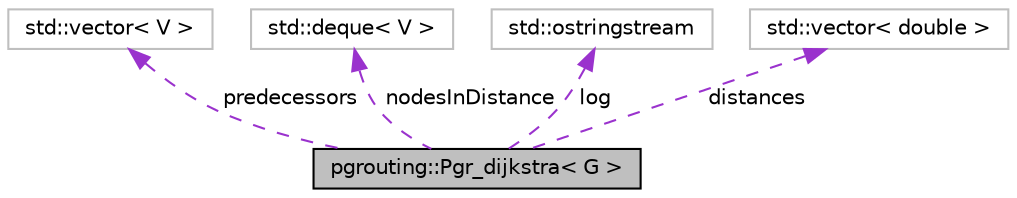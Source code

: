 digraph "pgrouting::Pgr_dijkstra&lt; G &gt;"
{
  edge [fontname="Helvetica",fontsize="10",labelfontname="Helvetica",labelfontsize="10"];
  node [fontname="Helvetica",fontsize="10",shape=record];
  Node1 [label="pgrouting::Pgr_dijkstra\< G \>",height=0.2,width=0.4,color="black", fillcolor="grey75", style="filled", fontcolor="black"];
  Node2 -> Node1 [dir="back",color="darkorchid3",fontsize="10",style="dashed",label=" predecessors" ,fontname="Helvetica"];
  Node2 [label="std::vector\< V \>",height=0.2,width=0.4,color="grey75", fillcolor="white", style="filled"];
  Node5 -> Node1 [dir="back",color="darkorchid3",fontsize="10",style="dashed",label=" nodesInDistance" ,fontname="Helvetica"];
  Node5 [label="std::deque\< V \>",height=0.2,width=0.4,color="grey75", fillcolor="white", style="filled"];
  Node7 -> Node1 [dir="back",color="darkorchid3",fontsize="10",style="dashed",label=" log" ,fontname="Helvetica"];
  Node7 [label="std::ostringstream",height=0.2,width=0.4,color="grey75", fillcolor="white", style="filled",tooltip="STL class. "];
  Node12 -> Node1 [dir="back",color="darkorchid3",fontsize="10",style="dashed",label=" distances" ,fontname="Helvetica"];
  Node12 [label="std::vector\< double \>",height=0.2,width=0.4,color="grey75", fillcolor="white", style="filled"];
}
